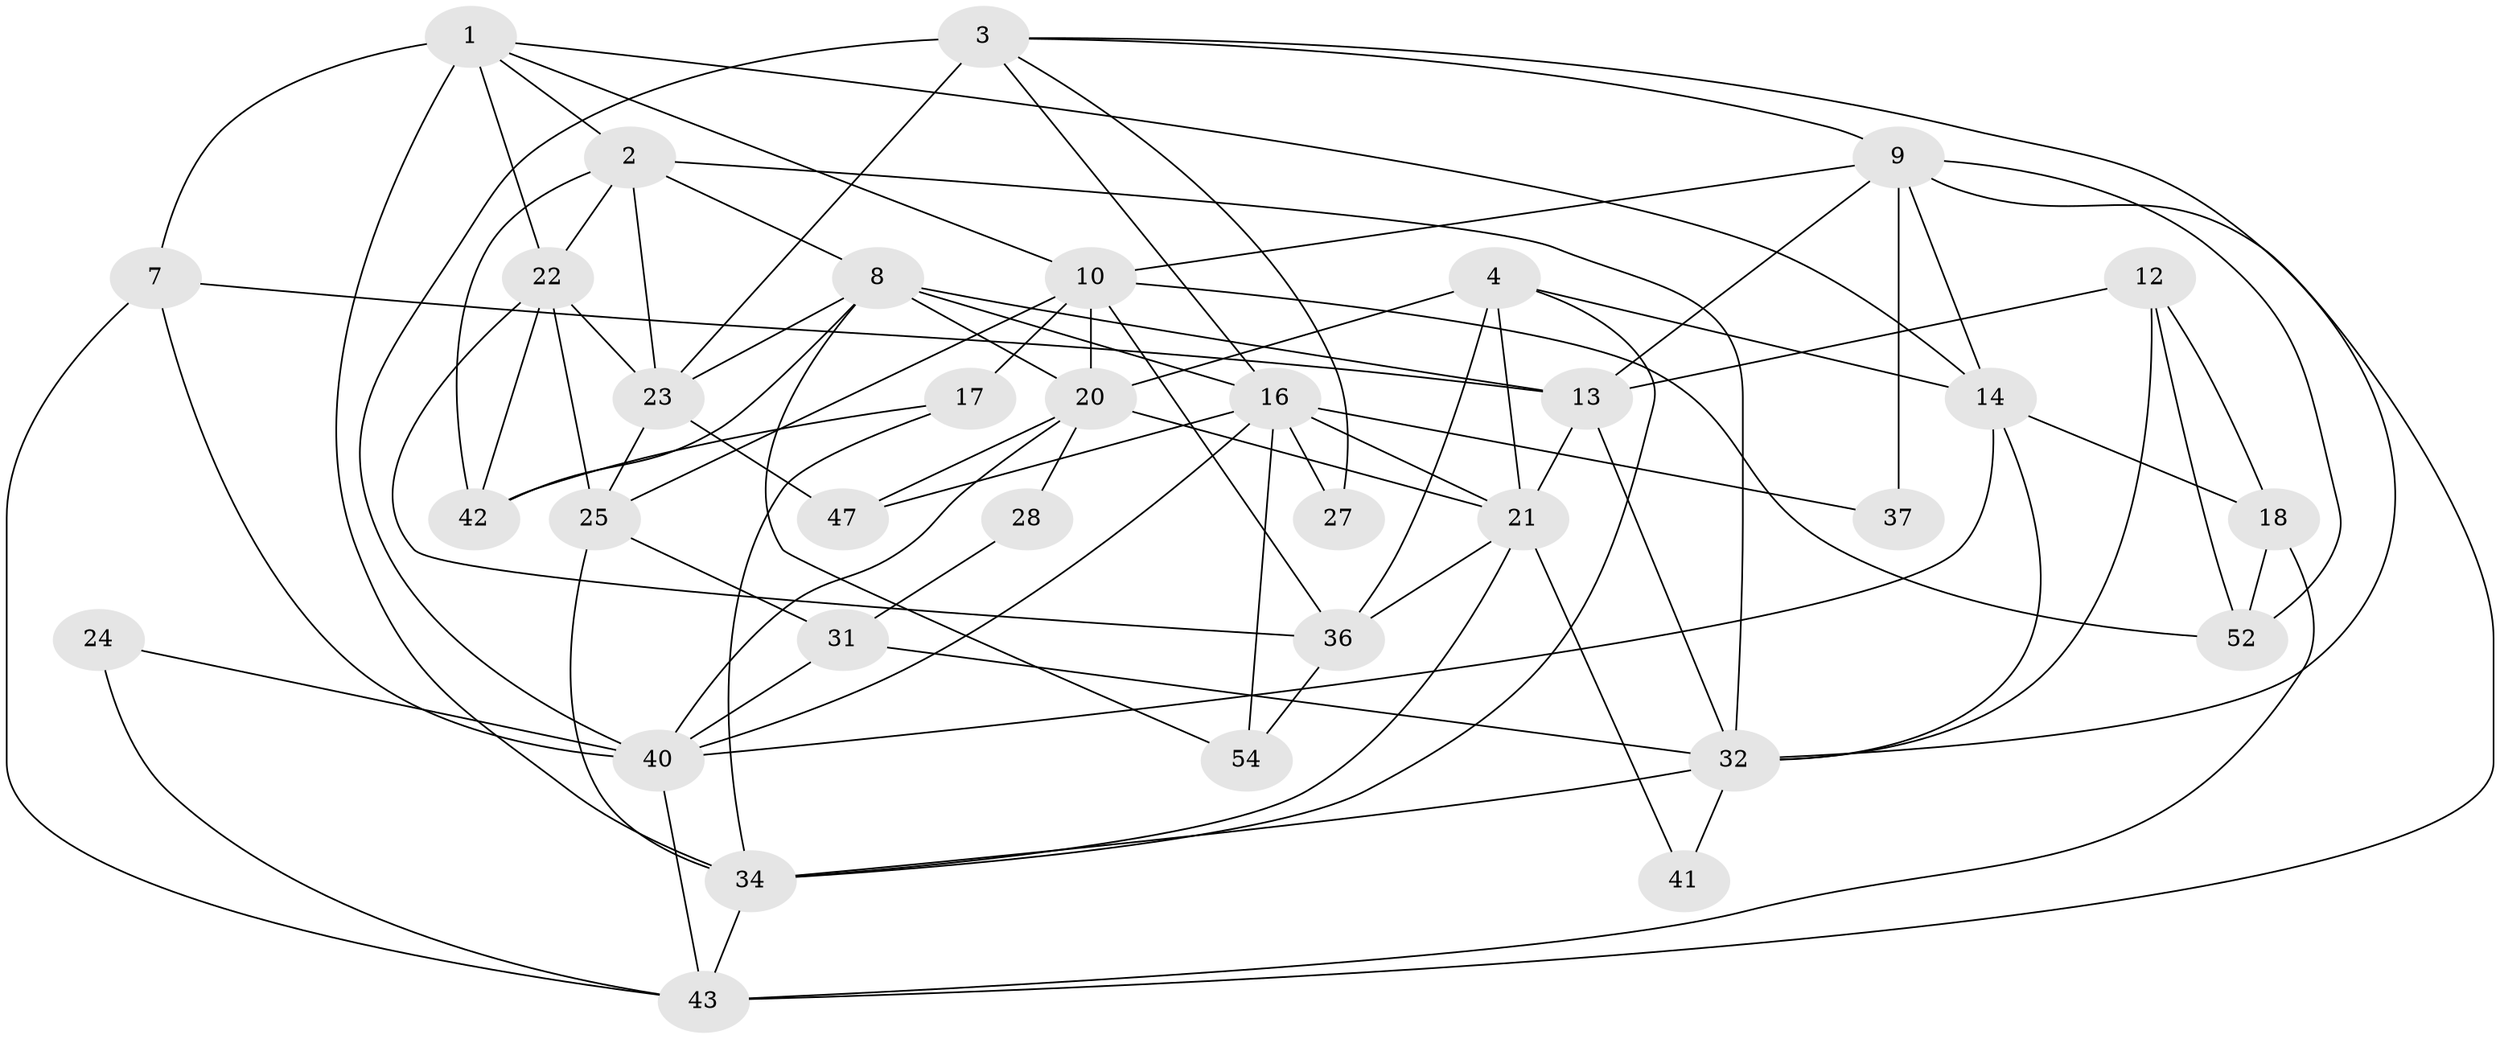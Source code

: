 // original degree distribution, {4: 0.2982456140350877, 5: 0.21052631578947367, 3: 0.24561403508771928, 8: 0.017543859649122806, 2: 0.12280701754385964, 6: 0.10526315789473684}
// Generated by graph-tools (version 1.1) at 2025/41/03/06/25 10:41:56]
// undirected, 34 vertices, 86 edges
graph export_dot {
graph [start="1"]
  node [color=gray90,style=filled];
  1 [super="+5"];
  2 [super="+6"];
  3 [super="+30"];
  4 [super="+26"];
  7 [super="+49"];
  8 [super="+53"];
  9 [super="+38"];
  10 [super="+11"];
  12;
  13 [super="+29"];
  14 [super="+15"];
  16 [super="+19"];
  17;
  18 [super="+51"];
  20 [super="+35"];
  21 [super="+39"];
  22;
  23 [super="+33"];
  24;
  25 [super="+48"];
  27;
  28;
  31 [super="+56"];
  32 [super="+45"];
  34 [super="+46"];
  36 [super="+57"];
  37;
  40 [super="+44"];
  41;
  42 [super="+55"];
  43 [super="+50"];
  47;
  52;
  54;
  1 -- 10;
  1 -- 7;
  1 -- 22;
  1 -- 14;
  1 -- 34;
  1 -- 2;
  2 -- 22;
  2 -- 8 [weight=2];
  2 -- 23;
  2 -- 32;
  2 -- 42;
  3 -- 16;
  3 -- 23 [weight=3];
  3 -- 32;
  3 -- 40;
  3 -- 9;
  3 -- 27;
  4 -- 34;
  4 -- 20;
  4 -- 14;
  4 -- 21;
  4 -- 36;
  7 -- 40;
  7 -- 43;
  7 -- 13;
  8 -- 16;
  8 -- 20;
  8 -- 54;
  8 -- 13;
  8 -- 23;
  8 -- 42;
  9 -- 52;
  9 -- 37;
  9 -- 10;
  9 -- 43;
  9 -- 14;
  9 -- 13;
  10 -- 52;
  10 -- 25;
  10 -- 17;
  10 -- 20;
  10 -- 36;
  12 -- 18;
  12 -- 52;
  12 -- 32;
  12 -- 13;
  13 -- 21;
  13 -- 32;
  14 -- 40 [weight=2];
  14 -- 32;
  14 -- 18;
  16 -- 40;
  16 -- 27;
  16 -- 37;
  16 -- 54;
  16 -- 47;
  16 -- 21;
  17 -- 34;
  17 -- 42;
  18 -- 52;
  18 -- 43;
  20 -- 21;
  20 -- 28;
  20 -- 47;
  20 -- 40;
  21 -- 41;
  21 -- 34;
  21 -- 36;
  22 -- 36;
  22 -- 42;
  22 -- 23;
  22 -- 25;
  23 -- 47;
  23 -- 25;
  24 -- 43;
  24 -- 40;
  25 -- 34;
  25 -- 31;
  28 -- 31;
  31 -- 32;
  31 -- 40;
  32 -- 34;
  32 -- 41;
  34 -- 43;
  36 -- 54;
  40 -- 43;
}
